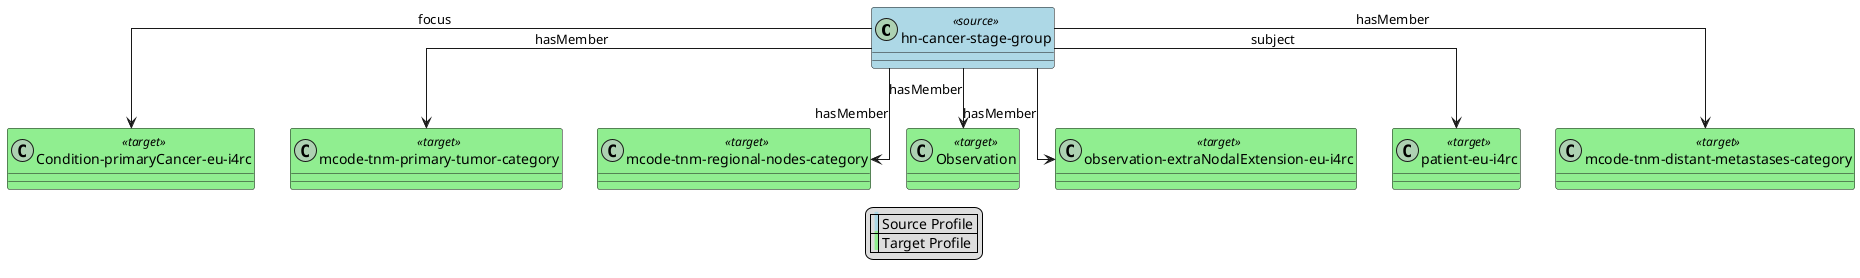 
@startuml
!define RECTANGLE class
skinparam linetype ortho

skinparam class {
    BackgroundColor<<source>> LightBlue
    BackgroundColor<<target>> LightGreen
}
RECTANGLE hncancerstagegroup as "hn-cancer-stage-group" <<source>> [[StructureDefinition-patient-eu-i4rc.html]]
RECTANGLE ConditionprimaryCancereui4rc as "Condition-primaryCancer-eu-i4rc" <<target>> [[StructureDefinition-Condition-primaryCancer-eu-i4rc.html]]
RECTANGLE mcodetnmprimarytumorcategory as "mcode-tnm-primary-tumor-category" <<target>> [[StructureDefinition-mcode-tnm-primary-tumor-category.html]]
RECTANGLE mcodetnmregionalnodescategory as "mcode-tnm-regional-nodes-category" <<target>> [[StructureDefinition-mcode-tnm-regional-nodes-category.html]]
RECTANGLE Observation as "Observation" <<target>> [[StructureDefinition-Observation.html]]
RECTANGLE observationextraNodalExtensioneui4rc as "observation-extraNodalExtension-eu-i4rc" <<target>> [[StructureDefinition-observation-extraNodalExtension-eu-i4rc.html]]
RECTANGLE patienteui4rc as "patient-eu-i4rc" <<target>> [[StructureDefinition-patient-eu-i4rc.html]]
RECTANGLE mcodetnmdistantmetastasescategory as "mcode-tnm-distant-metastases-category" <<target>> [[StructureDefinition-mcode-tnm-distant-metastases-category.html]]
hncancerstagegroup --> patienteui4rc : "subject"
hncancerstagegroup --> ConditionprimaryCancereui4rc : "focus"
hncancerstagegroup --> Observation : "hasMember"
hncancerstagegroup --> mcodetnmprimarytumorcategory : "hasMember"
hncancerstagegroup --> mcodetnmregionalnodescategory : "hasMember"
hncancerstagegroup --> mcodetnmdistantmetastasescategory : "hasMember"
hncancerstagegroup --> observationextraNodalExtensioneui4rc : "hasMember"

legend
  | <back:LightBlue> | Source Profile |
  | <back:LightGreen> | Target Profile |
endlegend

@enduml
